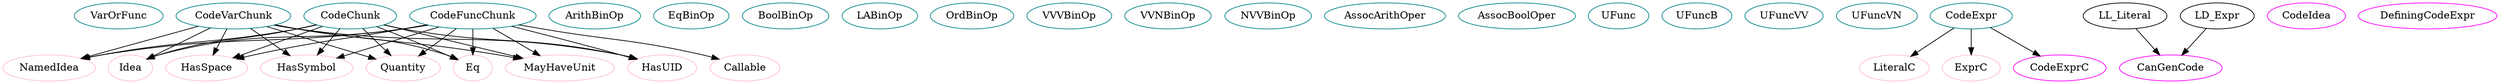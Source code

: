 digraph code_base{
VarOrFunc	[shape=oval, color=turquoise4, label="VarOrFunc"];
CodeChunk	[shape=oval, color=turquoise4, label="CodeChunk"];
CodeVarChunk	[shape=oval, color=turquoise4, label="CodeVarChunk"];
CodeFuncChunk	[shape=oval, color=turquoise4, label="CodeFuncChunk"];
ArithBinOp	[shape=oval, color=turquoise4, label="ArithBinOp"];
EqBinOp	[shape=oval, color=turquoise4, label="EqBinOp"];
BoolBinOp	[shape=oval, color=turquoise4, label="BoolBinOp"];
LABinOp	[shape=oval, color=turquoise4, label="LABinOp"];
OrdBinOp	[shape=oval, color=turquoise4, label="OrdBinOp"];
VVVBinOp	[shape=oval, color=turquoise4, label="VVVBinOp"];
VVNBinOp	[shape=oval, color=turquoise4, label="VVNBinOp"];
NVVBinOp	[shape=oval, color=turquoise4, label="NVVBinOp"];
AssocArithOper	[shape=oval, color=turquoise4, label="AssocArithOper"];
AssocBoolOper	[shape=oval, color=turquoise4, label="AssocBoolOper"];
UFunc	[shape=oval, color=turquoise4, label="UFunc"];
UFuncB	[shape=oval, color=turquoise4, label="UFuncB"];
UFuncVV	[shape=oval, color=turquoise4, label="UFuncVV"];
UFuncVN	[shape=oval, color=turquoise4, label="UFuncVN"];
CodeExpr	[shape=oval, color=turquoise4, label="CodeExpr"];
HasUID	[shape=oval, color=pink, label="HasUID"];
NamedIdea	[shape=oval, color=pink, label="NamedIdea"];
Idea	[shape=oval, color=pink, label="Idea"];
HasSpace	[shape=oval, color=pink, label="HasSpace"];
HasSymbol	[shape=oval, color=pink, label="HasSymbol"];
Quantity	[shape=oval, color=pink, label="Quantity"];
Eq	[shape=oval, color=pink, label="Eq"];
MayHaveUnit	[shape=oval, color=pink, label="MayHaveUnit"];
Callable	[shape=oval, color=pink, label="Callable"];
CanGenCode	[shape=oval, color=pink, label="CanGenCode"];
LiteralC	[shape=oval, color=pink, label="LiteralC"];
ExprC	[shape=oval, color=pink, label="ExprC"];
CodeIdea	[shape=oval, color=magenta, label="CodeIdea"];
DefiningCodeExpr	[shape=oval, color=magenta, label="DefiningCodeExpr"];
CodeExprC	[shape=oval, color=magenta, label="CodeExprC"];
CanGenCode	[shape=oval, color=magenta, label="CanGenCode"];
CodeChunk -> HasUID;
CodeChunk -> NamedIdea;
CodeChunk -> Idea;
CodeChunk -> HasSpace;
CodeChunk -> HasSymbol;
CodeChunk -> Quantity;
CodeChunk -> Eq;
CodeChunk -> MayHaveUnit;
CodeVarChunk -> HasUID;
CodeVarChunk -> NamedIdea;
CodeVarChunk -> Idea;
CodeVarChunk -> HasSpace;
CodeVarChunk -> HasSymbol;
CodeVarChunk -> Quantity;
CodeVarChunk -> Eq;
CodeVarChunk -> MayHaveUnit;
CodeFuncChunk -> HasUID;
CodeFuncChunk -> NamedIdea;
CodeFuncChunk -> Idea;
CodeFuncChunk -> HasSpace;
CodeFuncChunk -> HasSymbol;
CodeFuncChunk -> Quantity;
CodeFuncChunk -> Callable;
CodeFuncChunk -> Eq;
CodeFuncChunk -> MayHaveUnit;
CodeExpr -> CodeExprC;
LL_Literal -> CanGenCode;
LD_Expr -> CanGenCode;
CodeExpr -> LiteralC;
CodeExpr -> ExprC;
}
